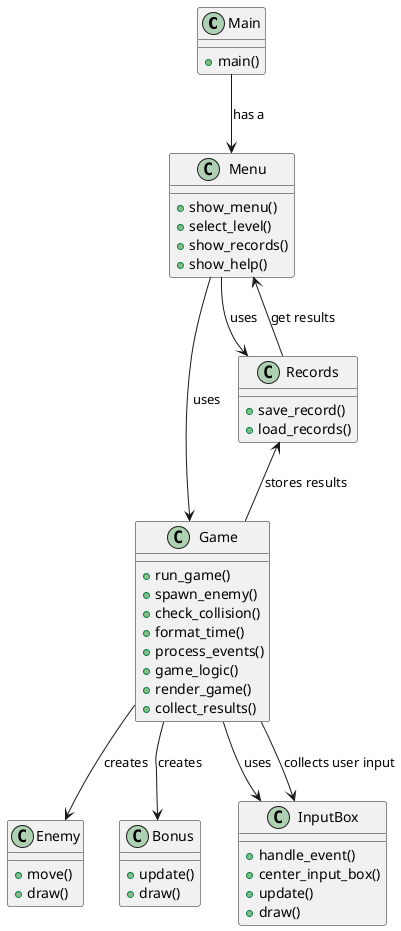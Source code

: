 @startuml

class Main {
    +main()
}

class Menu {
    +show_menu()
    +select_level()
    +show_records()
    +show_help()
}

class Game {
    +run_game()
    +spawn_enemy()
    +check_collision()
    +format_time()
    +process_events()
    +game_logic()
    +render_game()
    +collect_results()
}

class Enemy {
    +move()
    +draw()
}

class Bonus {
    +update()
    +draw()
}

class InputBox {
    +handle_event()
    +center_input_box()
    +update()
    +draw()
}

class Records {
    +save_record()
    +load_records()
}

Main --> Menu : has a
Menu --> Game : uses
Menu --> Records : uses
Game --> Enemy : creates
Game --> Bonus : creates
Game --> InputBox : uses
Records <-- Game : stores results
Records --> Menu : get results
InputBox <-- Game : collects user input

@enduml
